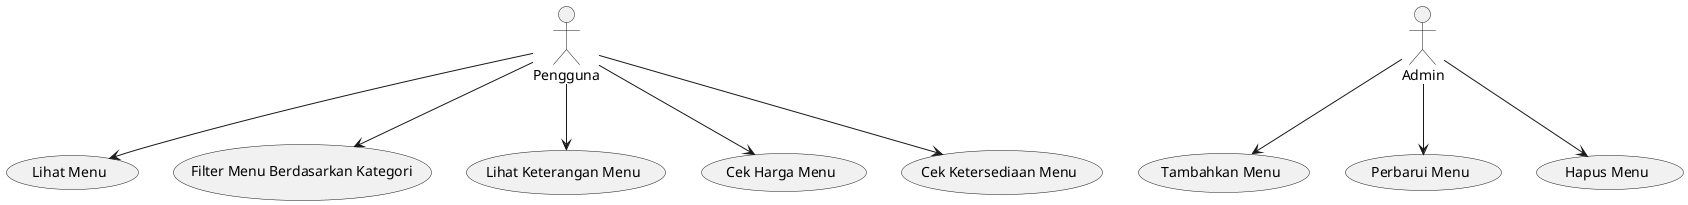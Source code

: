 @startuml
actor "Pengguna" as User
actor "Admin" as Admin

usecase "Lihat Menu" as UC1
usecase "Filter Menu Berdasarkan Kategori" as UC2
usecase "Lihat Keterangan Menu" as UC3
usecase "Cek Harga Menu" as UC4
usecase "Cek Ketersediaan Menu" as UC5
usecase "Tambahkan Menu" as UC6
usecase "Perbarui Menu" as UC7
usecase "Hapus Menu" as UC8

User --> UC1
User --> UC2
User --> UC3
User --> UC4
User --> UC5

Admin --> UC6
Admin --> UC7
Admin --> UC8
@enduml